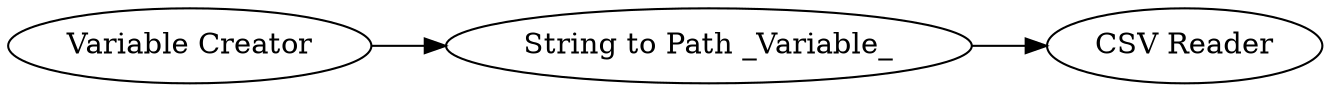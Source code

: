 digraph {
	52 -> 53
	53 -> 51
	52 [label="Variable Creator"]
	53 [label="String to Path _Variable_"]
	51 [label="CSV Reader"]
	rankdir=LR
}
